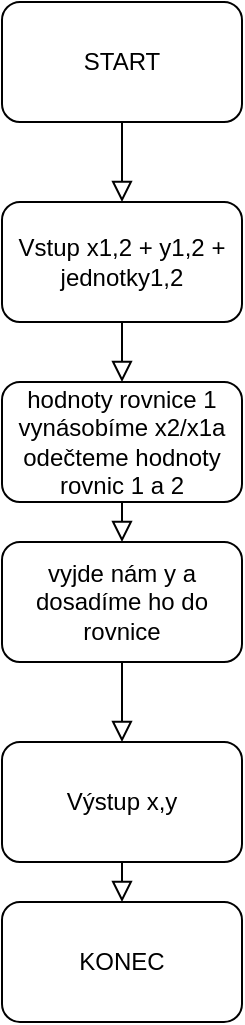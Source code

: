 <mxfile version="15.5.9" type="github">
  <diagram id="C5RBs43oDa-KdzZeNtuy" name="Page-1">
    <mxGraphModel dx="981" dy="526" grid="1" gridSize="10" guides="1" tooltips="1" connect="1" arrows="1" fold="1" page="1" pageScale="1" pageWidth="827" pageHeight="1169" math="0" shadow="0">
      <root>
        <mxCell id="WIyWlLk6GJQsqaUBKTNV-0" />
        <mxCell id="WIyWlLk6GJQsqaUBKTNV-1" parent="WIyWlLk6GJQsqaUBKTNV-0" />
        <mxCell id="MoM5OV0DiWdOvnXZ_WFX-27" style="edgeStyle=none;rounded=0;orthogonalLoop=1;jettySize=auto;html=1;shadow=0;labelBackgroundColor=none;endArrow=block;endFill=0;endSize=8;strokeWidth=1;" edge="1" parent="WIyWlLk6GJQsqaUBKTNV-1" source="MoM5OV0DiWdOvnXZ_WFX-26">
          <mxGeometry relative="1" as="geometry">
            <mxPoint x="380" y="160" as="targetPoint" />
          </mxGeometry>
        </mxCell>
        <mxCell id="MoM5OV0DiWdOvnXZ_WFX-26" value="START" style="rounded=1;whiteSpace=wrap;html=1;" vertex="1" parent="WIyWlLk6GJQsqaUBKTNV-1">
          <mxGeometry x="320" y="60" width="120" height="60" as="geometry" />
        </mxCell>
        <mxCell id="MoM5OV0DiWdOvnXZ_WFX-29" style="edgeStyle=none;rounded=0;orthogonalLoop=1;jettySize=auto;html=1;shadow=0;labelBackgroundColor=none;endArrow=block;endFill=0;endSize=8;strokeWidth=1;" edge="1" parent="WIyWlLk6GJQsqaUBKTNV-1" source="MoM5OV0DiWdOvnXZ_WFX-28" target="MoM5OV0DiWdOvnXZ_WFX-30">
          <mxGeometry relative="1" as="geometry">
            <mxPoint x="380" y="280" as="targetPoint" />
          </mxGeometry>
        </mxCell>
        <mxCell id="MoM5OV0DiWdOvnXZ_WFX-28" value="Vstup x1,2 + y1,2 + jednotky1,2 " style="rounded=1;whiteSpace=wrap;html=1;" vertex="1" parent="WIyWlLk6GJQsqaUBKTNV-1">
          <mxGeometry x="320" y="160" width="120" height="60" as="geometry" />
        </mxCell>
        <mxCell id="MoM5OV0DiWdOvnXZ_WFX-31" style="edgeStyle=none;rounded=0;orthogonalLoop=1;jettySize=auto;html=1;shadow=0;labelBackgroundColor=none;endArrow=block;endFill=0;endSize=8;strokeWidth=1;" edge="1" parent="WIyWlLk6GJQsqaUBKTNV-1" source="MoM5OV0DiWdOvnXZ_WFX-30" target="MoM5OV0DiWdOvnXZ_WFX-32">
          <mxGeometry relative="1" as="geometry">
            <mxPoint x="380" y="360.0" as="targetPoint" />
          </mxGeometry>
        </mxCell>
        <mxCell id="MoM5OV0DiWdOvnXZ_WFX-30" value="hodnoty rovnice 1 vynásobíme x2/x1a odečteme hodnoty rovnic 1 a 2" style="rounded=1;whiteSpace=wrap;html=1;" vertex="1" parent="WIyWlLk6GJQsqaUBKTNV-1">
          <mxGeometry x="320" y="250" width="120" height="60" as="geometry" />
        </mxCell>
        <mxCell id="MoM5OV0DiWdOvnXZ_WFX-33" style="edgeStyle=none;rounded=0;orthogonalLoop=1;jettySize=auto;html=1;exitX=0.5;exitY=1;exitDx=0;exitDy=0;shadow=0;labelBackgroundColor=none;endArrow=block;endFill=0;endSize=8;strokeWidth=1;" edge="1" parent="WIyWlLk6GJQsqaUBKTNV-1" source="MoM5OV0DiWdOvnXZ_WFX-32" target="MoM5OV0DiWdOvnXZ_WFX-34">
          <mxGeometry relative="1" as="geometry">
            <mxPoint x="379.69" y="420.0" as="targetPoint" />
          </mxGeometry>
        </mxCell>
        <mxCell id="MoM5OV0DiWdOvnXZ_WFX-32" value="vyjde nám y a dosadíme ho do rovnice" style="rounded=1;whiteSpace=wrap;html=1;" vertex="1" parent="WIyWlLk6GJQsqaUBKTNV-1">
          <mxGeometry x="320" y="330.0" width="120" height="60" as="geometry" />
        </mxCell>
        <mxCell id="MoM5OV0DiWdOvnXZ_WFX-35" style="edgeStyle=none;rounded=0;orthogonalLoop=1;jettySize=auto;html=1;shadow=0;labelBackgroundColor=none;endArrow=block;endFill=0;endSize=8;strokeWidth=1;" edge="1" parent="WIyWlLk6GJQsqaUBKTNV-1" source="MoM5OV0DiWdOvnXZ_WFX-34" target="MoM5OV0DiWdOvnXZ_WFX-36">
          <mxGeometry relative="1" as="geometry">
            <mxPoint x="380.0" y="540" as="targetPoint" />
          </mxGeometry>
        </mxCell>
        <mxCell id="MoM5OV0DiWdOvnXZ_WFX-34" value="Výstup x,y" style="rounded=1;whiteSpace=wrap;html=1;" vertex="1" parent="WIyWlLk6GJQsqaUBKTNV-1">
          <mxGeometry x="320.0" y="430.0" width="120" height="60" as="geometry" />
        </mxCell>
        <mxCell id="MoM5OV0DiWdOvnXZ_WFX-36" value="KONEC" style="rounded=1;whiteSpace=wrap;html=1;" vertex="1" parent="WIyWlLk6GJQsqaUBKTNV-1">
          <mxGeometry x="320.0" y="510" width="120" height="60" as="geometry" />
        </mxCell>
      </root>
    </mxGraphModel>
  </diagram>
</mxfile>
